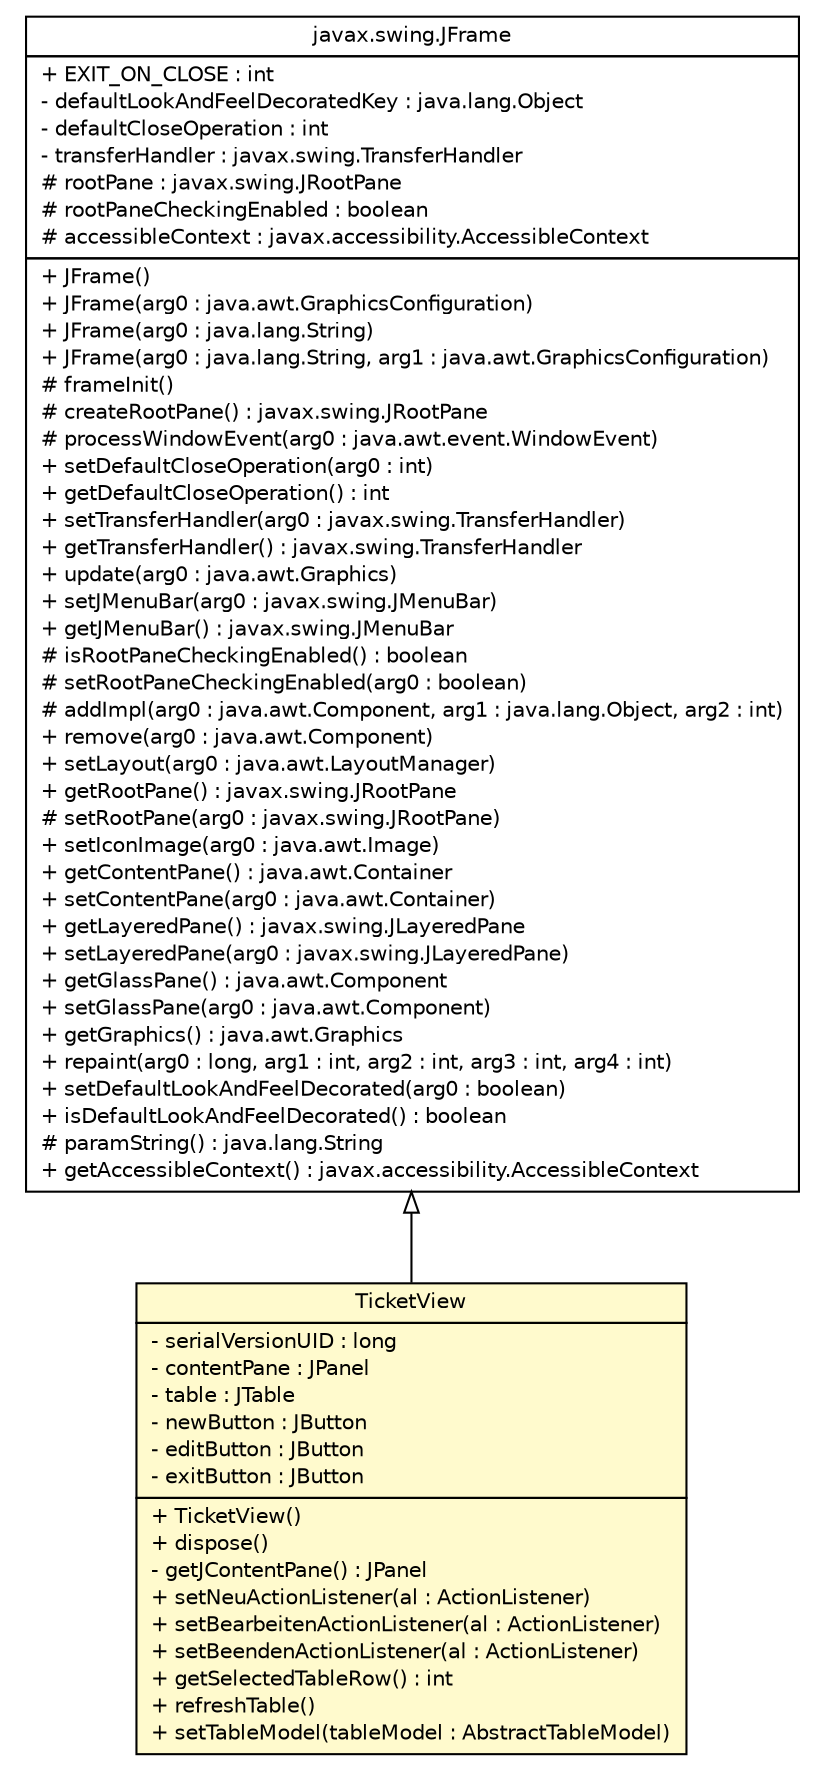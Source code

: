 #!/usr/local/bin/dot
#
# Class diagram 
# Generated by UMLGraph version 5.4 (http://www.umlgraph.org/)
#

digraph G {
	edge [fontname="Helvetica",fontsize=10,labelfontname="Helvetica",labelfontsize=10];
	node [fontname="Helvetica",fontsize=10,shape=plaintext];
	nodesep=0.25;
	ranksep=0.5;
	// de.articmodding.TroubleTicket.TicketView
	c118 [label=<<table title="de.articmodding.TroubleTicket.TicketView" border="0" cellborder="1" cellspacing="0" cellpadding="2" port="p" bgcolor="lemonChiffon" href="./TicketView.html">
		<tr><td><table border="0" cellspacing="0" cellpadding="1">
<tr><td align="center" balign="center"> TicketView </td></tr>
		</table></td></tr>
		<tr><td><table border="0" cellspacing="0" cellpadding="1">
<tr><td align="left" balign="left"> - serialVersionUID : long </td></tr>
<tr><td align="left" balign="left"> - contentPane : JPanel </td></tr>
<tr><td align="left" balign="left"> - table : JTable </td></tr>
<tr><td align="left" balign="left"> - newButton : JButton </td></tr>
<tr><td align="left" balign="left"> - editButton : JButton </td></tr>
<tr><td align="left" balign="left"> - exitButton : JButton </td></tr>
		</table></td></tr>
		<tr><td><table border="0" cellspacing="0" cellpadding="1">
<tr><td align="left" balign="left"> + TicketView() </td></tr>
<tr><td align="left" balign="left"> + dispose() </td></tr>
<tr><td align="left" balign="left"> - getJContentPane() : JPanel </td></tr>
<tr><td align="left" balign="left"> + setNeuActionListener(al : ActionListener) </td></tr>
<tr><td align="left" balign="left"> + setBearbeitenActionListener(al : ActionListener) </td></tr>
<tr><td align="left" balign="left"> + setBeendenActionListener(al : ActionListener) </td></tr>
<tr><td align="left" balign="left"> + getSelectedTableRow() : int </td></tr>
<tr><td align="left" balign="left"> + refreshTable() </td></tr>
<tr><td align="left" balign="left"> + setTableModel(tableModel : AbstractTableModel) </td></tr>
		</table></td></tr>
		</table>>, URL="./TicketView.html", fontname="Helvetica", fontcolor="black", fontsize=10.0];
	//de.articmodding.TroubleTicket.TicketView extends javax.swing.JFrame
	c125:p -> c118:p [dir=back,arrowtail=empty];
	// javax.swing.JFrame
	c125 [label=<<table title="javax.swing.JFrame" border="0" cellborder="1" cellspacing="0" cellpadding="2" port="p" href="http://java.sun.com/j2se/1.4.2/docs/api/javax/swing/JFrame.html">
		<tr><td><table border="0" cellspacing="0" cellpadding="1">
<tr><td align="center" balign="center"> javax.swing.JFrame </td></tr>
		</table></td></tr>
		<tr><td><table border="0" cellspacing="0" cellpadding="1">
<tr><td align="left" balign="left"> + EXIT_ON_CLOSE : int </td></tr>
<tr><td align="left" balign="left"> - defaultLookAndFeelDecoratedKey : java.lang.Object </td></tr>
<tr><td align="left" balign="left"> - defaultCloseOperation : int </td></tr>
<tr><td align="left" balign="left"> - transferHandler : javax.swing.TransferHandler </td></tr>
<tr><td align="left" balign="left"> # rootPane : javax.swing.JRootPane </td></tr>
<tr><td align="left" balign="left"> # rootPaneCheckingEnabled : boolean </td></tr>
<tr><td align="left" balign="left"> # accessibleContext : javax.accessibility.AccessibleContext </td></tr>
		</table></td></tr>
		<tr><td><table border="0" cellspacing="0" cellpadding="1">
<tr><td align="left" balign="left"> + JFrame() </td></tr>
<tr><td align="left" balign="left"> + JFrame(arg0 : java.awt.GraphicsConfiguration) </td></tr>
<tr><td align="left" balign="left"> + JFrame(arg0 : java.lang.String) </td></tr>
<tr><td align="left" balign="left"> + JFrame(arg0 : java.lang.String, arg1 : java.awt.GraphicsConfiguration) </td></tr>
<tr><td align="left" balign="left"> # frameInit() </td></tr>
<tr><td align="left" balign="left"> # createRootPane() : javax.swing.JRootPane </td></tr>
<tr><td align="left" balign="left"> # processWindowEvent(arg0 : java.awt.event.WindowEvent) </td></tr>
<tr><td align="left" balign="left"> + setDefaultCloseOperation(arg0 : int) </td></tr>
<tr><td align="left" balign="left"> + getDefaultCloseOperation() : int </td></tr>
<tr><td align="left" balign="left"> + setTransferHandler(arg0 : javax.swing.TransferHandler) </td></tr>
<tr><td align="left" balign="left"> + getTransferHandler() : javax.swing.TransferHandler </td></tr>
<tr><td align="left" balign="left"> + update(arg0 : java.awt.Graphics) </td></tr>
<tr><td align="left" balign="left"> + setJMenuBar(arg0 : javax.swing.JMenuBar) </td></tr>
<tr><td align="left" balign="left"> + getJMenuBar() : javax.swing.JMenuBar </td></tr>
<tr><td align="left" balign="left"> # isRootPaneCheckingEnabled() : boolean </td></tr>
<tr><td align="left" balign="left"> # setRootPaneCheckingEnabled(arg0 : boolean) </td></tr>
<tr><td align="left" balign="left"> # addImpl(arg0 : java.awt.Component, arg1 : java.lang.Object, arg2 : int) </td></tr>
<tr><td align="left" balign="left"> + remove(arg0 : java.awt.Component) </td></tr>
<tr><td align="left" balign="left"> + setLayout(arg0 : java.awt.LayoutManager) </td></tr>
<tr><td align="left" balign="left"> + getRootPane() : javax.swing.JRootPane </td></tr>
<tr><td align="left" balign="left"> # setRootPane(arg0 : javax.swing.JRootPane) </td></tr>
<tr><td align="left" balign="left"> + setIconImage(arg0 : java.awt.Image) </td></tr>
<tr><td align="left" balign="left"> + getContentPane() : java.awt.Container </td></tr>
<tr><td align="left" balign="left"> + setContentPane(arg0 : java.awt.Container) </td></tr>
<tr><td align="left" balign="left"> + getLayeredPane() : javax.swing.JLayeredPane </td></tr>
<tr><td align="left" balign="left"> + setLayeredPane(arg0 : javax.swing.JLayeredPane) </td></tr>
<tr><td align="left" balign="left"> + getGlassPane() : java.awt.Component </td></tr>
<tr><td align="left" balign="left"> + setGlassPane(arg0 : java.awt.Component) </td></tr>
<tr><td align="left" balign="left"> + getGraphics() : java.awt.Graphics </td></tr>
<tr><td align="left" balign="left"> + repaint(arg0 : long, arg1 : int, arg2 : int, arg3 : int, arg4 : int) </td></tr>
<tr><td align="left" balign="left"> + setDefaultLookAndFeelDecorated(arg0 : boolean) </td></tr>
<tr><td align="left" balign="left"> + isDefaultLookAndFeelDecorated() : boolean </td></tr>
<tr><td align="left" balign="left"> # paramString() : java.lang.String </td></tr>
<tr><td align="left" balign="left"> + getAccessibleContext() : javax.accessibility.AccessibleContext </td></tr>
		</table></td></tr>
		</table>>, URL="http://java.sun.com/j2se/1.4.2/docs/api/javax/swing/JFrame.html", fontname="Helvetica", fontcolor="black", fontsize=10.0];
}

